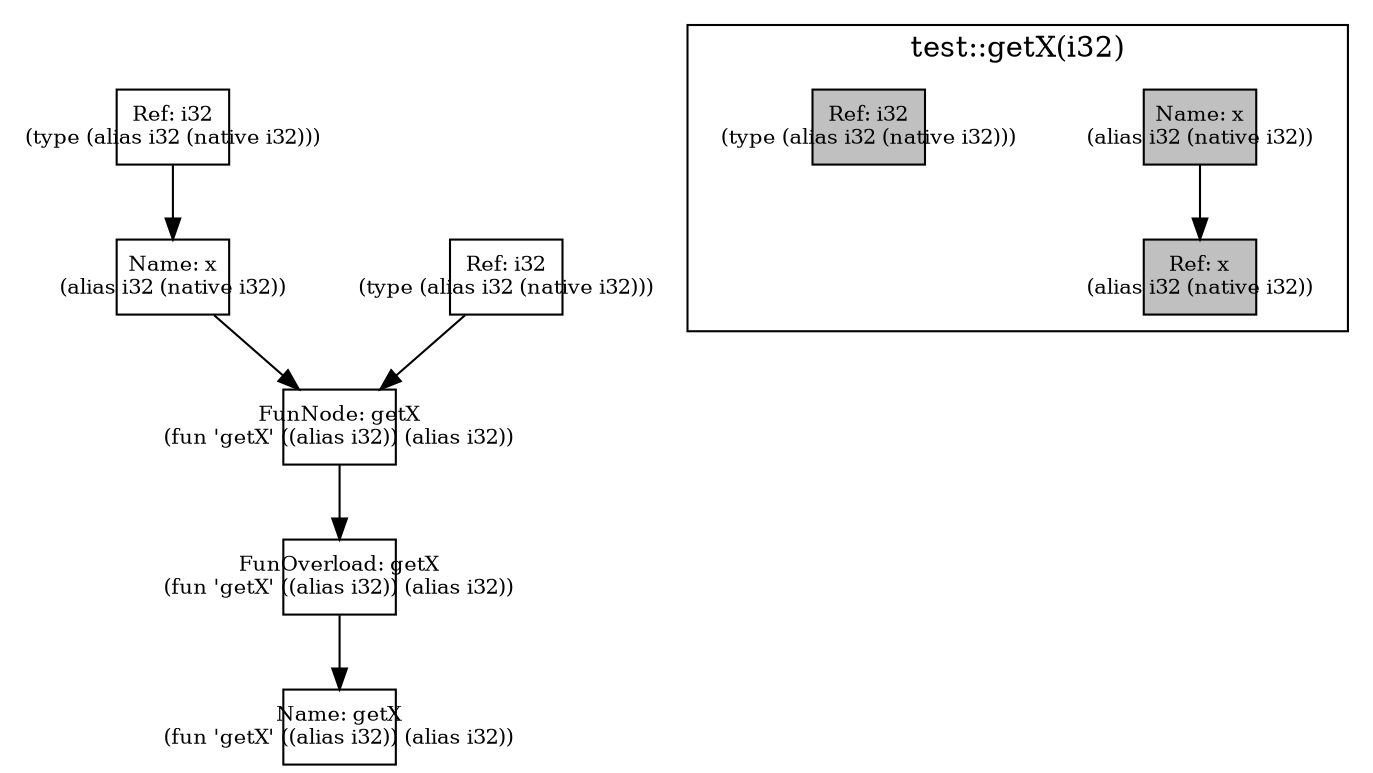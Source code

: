 digraph Document {
  node [shape=box,fixedsize=shape fontsize=10]
  1 [label="FunOverload: getX\n(fun 'getX' ((alias i32)) (alias i32))", fillcolor=grey];
  2 [label="FunNode: getX\n(fun 'getX' ((alias i32)) (alias i32))", fillcolor=grey];
  3 [label="Ref: i32\n(type (alias i32 (native i32)))", fillcolor=grey];
  4 [label="Name: x\n(alias i32 (native i32))", fillcolor=grey];
  5 [label="Ref: i32\n(type (alias i32 (native i32)))", fillcolor=grey];
  6 [label="Name: getX\n(fun 'getX' ((alias i32)) (alias i32))", fillcolor=grey];
  subgraph cluster0 {
    node [style=filled, fillcolor=grey];
    7 [label="Name: x\n(alias i32 (native i32))", fillcolor=grey];
    8 [label="Ref: x\n(alias i32 (native i32))", fillcolor=grey];
    9 [label="Ref: i32\n(type (alias i32 (native i32)))", fillcolor=grey];
    7 -> 8[taillabel="" labeldistance="1" fontname="times  italic" fontsize = 10 color="black" ];
  label = "test::getX(i32)";
}
  1 -> 6[taillabel="" labeldistance="1" fontname="times  italic" fontsize = 10 color="black" ];
  2 -> 1[taillabel="" labeldistance="1" fontname="times  italic" fontsize = 10 color="black" ];
  3 -> 4[taillabel="" labeldistance="1" fontname="times  italic" fontsize = 10 color="black" ];
  4 -> 2[taillabel="" labeldistance="1" fontname="times  italic" fontsize = 10 color="black" ];
  5 -> 2[taillabel="" labeldistance="1" fontname="times  italic" fontsize = 10 color="black" ];
  label="";
}
